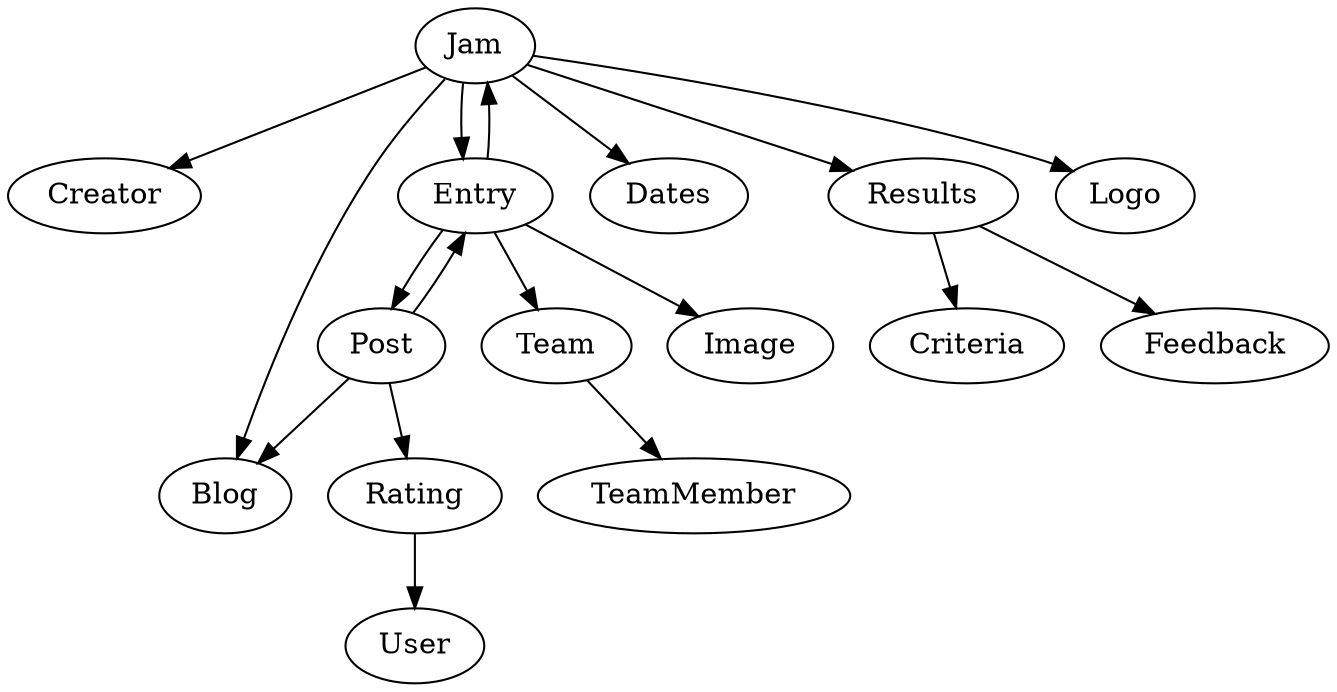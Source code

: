 digraph G {
    Jam -> Creator

    Jam -> Blog
    
    Jam -> Entry
    Entry -> Jam
    Entry -> Team
    Team -> TeamMember

    Jam -> Dates

    Jam -> Results -> Criteria
    Results -> Feedback

    Jam -> Logo

    Entry -> Post
    Entry -> Image
    Post -> Entry
    Post -> Blog

    Post -> Rating
    Rating -> User
}